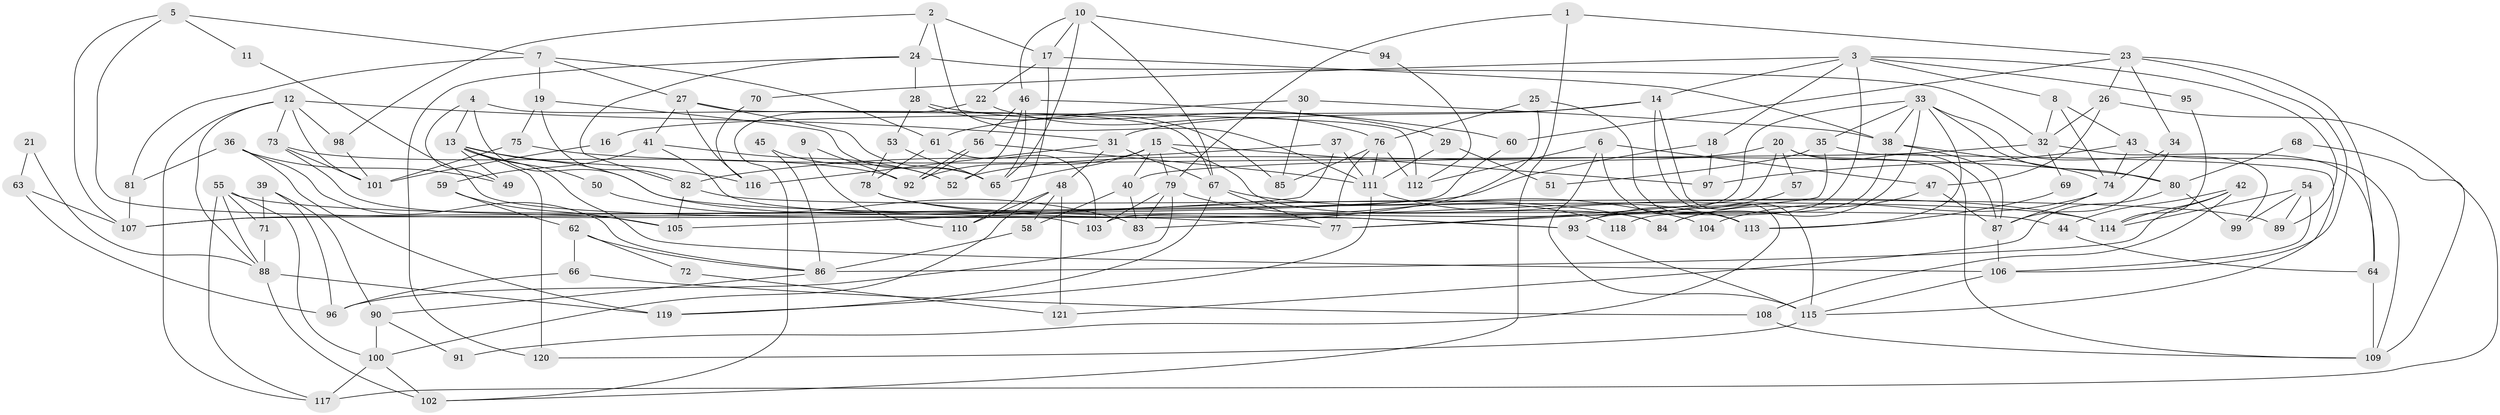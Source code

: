 // Generated by graph-tools (version 1.1) at 2025/26/03/09/25 03:26:17]
// undirected, 121 vertices, 242 edges
graph export_dot {
graph [start="1"]
  node [color=gray90,style=filled];
  1;
  2;
  3;
  4;
  5;
  6;
  7;
  8;
  9;
  10;
  11;
  12;
  13;
  14;
  15;
  16;
  17;
  18;
  19;
  20;
  21;
  22;
  23;
  24;
  25;
  26;
  27;
  28;
  29;
  30;
  31;
  32;
  33;
  34;
  35;
  36;
  37;
  38;
  39;
  40;
  41;
  42;
  43;
  44;
  45;
  46;
  47;
  48;
  49;
  50;
  51;
  52;
  53;
  54;
  55;
  56;
  57;
  58;
  59;
  60;
  61;
  62;
  63;
  64;
  65;
  66;
  67;
  68;
  69;
  70;
  71;
  72;
  73;
  74;
  75;
  76;
  77;
  78;
  79;
  80;
  81;
  82;
  83;
  84;
  85;
  86;
  87;
  88;
  89;
  90;
  91;
  92;
  93;
  94;
  95;
  96;
  97;
  98;
  99;
  100;
  101;
  102;
  103;
  104;
  105;
  106;
  107;
  108;
  109;
  110;
  111;
  112;
  113;
  114;
  115;
  116;
  117;
  118;
  119;
  120;
  121;
  1 -- 23;
  1 -- 79;
  1 -- 102;
  2 -- 17;
  2 -- 98;
  2 -- 24;
  2 -- 111;
  3 -- 8;
  3 -- 93;
  3 -- 14;
  3 -- 18;
  3 -- 70;
  3 -- 89;
  3 -- 95;
  4 -- 49;
  4 -- 84;
  4 -- 13;
  4 -- 67;
  5 -- 103;
  5 -- 7;
  5 -- 11;
  5 -- 107;
  6 -- 47;
  6 -- 113;
  6 -- 112;
  6 -- 115;
  7 -- 27;
  7 -- 19;
  7 -- 61;
  7 -- 81;
  8 -- 74;
  8 -- 43;
  8 -- 32;
  9 -- 92;
  9 -- 110;
  10 -- 46;
  10 -- 17;
  10 -- 65;
  10 -- 67;
  10 -- 94;
  11 -- 77;
  12 -- 31;
  12 -- 88;
  12 -- 73;
  12 -- 98;
  12 -- 101;
  12 -- 117;
  13 -- 106;
  13 -- 44;
  13 -- 49;
  13 -- 50;
  13 -- 116;
  13 -- 120;
  14 -- 115;
  14 -- 16;
  14 -- 31;
  14 -- 91;
  15 -- 65;
  15 -- 97;
  15 -- 40;
  15 -- 79;
  15 -- 84;
  15 -- 92;
  16 -- 101;
  17 -- 22;
  17 -- 38;
  17 -- 110;
  18 -- 107;
  18 -- 97;
  19 -- 65;
  19 -- 82;
  19 -- 75;
  20 -- 77;
  20 -- 87;
  20 -- 52;
  20 -- 57;
  20 -- 109;
  21 -- 63;
  21 -- 88;
  22 -- 76;
  22 -- 102;
  23 -- 26;
  23 -- 106;
  23 -- 34;
  23 -- 60;
  23 -- 64;
  24 -- 32;
  24 -- 28;
  24 -- 82;
  24 -- 120;
  25 -- 113;
  25 -- 83;
  25 -- 76;
  26 -- 117;
  26 -- 47;
  26 -- 32;
  27 -- 116;
  27 -- 65;
  27 -- 41;
  27 -- 112;
  28 -- 53;
  28 -- 29;
  28 -- 85;
  29 -- 111;
  29 -- 51;
  30 -- 61;
  30 -- 85;
  30 -- 38;
  31 -- 67;
  31 -- 48;
  31 -- 116;
  32 -- 40;
  32 -- 64;
  32 -- 69;
  33 -- 38;
  33 -- 35;
  33 -- 80;
  33 -- 84;
  33 -- 99;
  33 -- 103;
  33 -- 113;
  34 -- 87;
  34 -- 74;
  35 -- 77;
  35 -- 115;
  35 -- 51;
  36 -- 119;
  36 -- 81;
  36 -- 49;
  36 -- 86;
  37 -- 111;
  37 -- 105;
  37 -- 82;
  38 -- 87;
  38 -- 74;
  38 -- 118;
  39 -- 71;
  39 -- 90;
  39 -- 96;
  40 -- 58;
  40 -- 83;
  41 -- 59;
  41 -- 52;
  41 -- 93;
  42 -- 44;
  42 -- 86;
  42 -- 108;
  42 -- 114;
  43 -- 74;
  43 -- 109;
  43 -- 97;
  44 -- 64;
  45 -- 52;
  45 -- 86;
  46 -- 52;
  46 -- 56;
  46 -- 60;
  46 -- 65;
  47 -- 87;
  47 -- 84;
  48 -- 100;
  48 -- 58;
  48 -- 110;
  48 -- 121;
  50 -- 83;
  53 -- 65;
  53 -- 78;
  54 -- 99;
  54 -- 89;
  54 -- 106;
  54 -- 114;
  55 -- 114;
  55 -- 100;
  55 -- 71;
  55 -- 88;
  55 -- 117;
  56 -- 111;
  56 -- 92;
  56 -- 92;
  57 -- 93;
  58 -- 86;
  59 -- 105;
  59 -- 62;
  60 -- 107;
  61 -- 78;
  61 -- 103;
  62 -- 86;
  62 -- 66;
  62 -- 72;
  63 -- 107;
  63 -- 96;
  64 -- 109;
  66 -- 96;
  66 -- 108;
  67 -- 77;
  67 -- 104;
  67 -- 119;
  68 -- 109;
  68 -- 80;
  69 -- 113;
  70 -- 116;
  71 -- 88;
  72 -- 121;
  73 -- 92;
  73 -- 101;
  73 -- 105;
  74 -- 87;
  74 -- 104;
  75 -- 101;
  75 -- 80;
  76 -- 112;
  76 -- 77;
  76 -- 85;
  76 -- 111;
  78 -- 114;
  78 -- 93;
  79 -- 103;
  79 -- 83;
  79 -- 96;
  79 -- 118;
  80 -- 99;
  80 -- 121;
  81 -- 107;
  82 -- 89;
  82 -- 105;
  86 -- 90;
  87 -- 106;
  88 -- 119;
  88 -- 102;
  90 -- 100;
  90 -- 91;
  93 -- 115;
  94 -- 112;
  95 -- 114;
  98 -- 101;
  100 -- 102;
  100 -- 117;
  106 -- 115;
  108 -- 109;
  111 -- 113;
  111 -- 119;
  115 -- 120;
}
